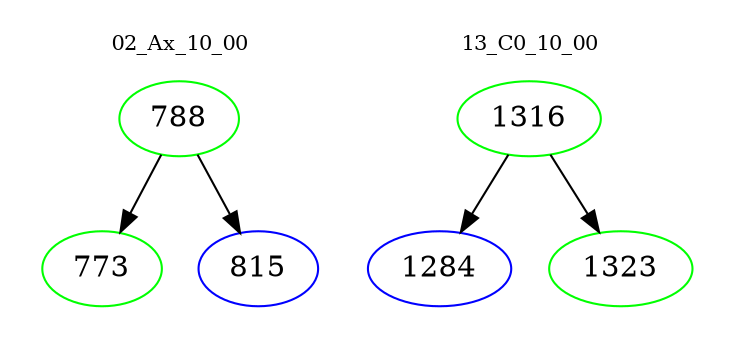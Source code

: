 digraph{
subgraph cluster_0 {
color = white
label = "02_Ax_10_00";
fontsize=10;
T0_788 [label="788", color="green"]
T0_788 -> T0_773 [color="black"]
T0_773 [label="773", color="green"]
T0_788 -> T0_815 [color="black"]
T0_815 [label="815", color="blue"]
}
subgraph cluster_1 {
color = white
label = "13_C0_10_00";
fontsize=10;
T1_1316 [label="1316", color="green"]
T1_1316 -> T1_1284 [color="black"]
T1_1284 [label="1284", color="blue"]
T1_1316 -> T1_1323 [color="black"]
T1_1323 [label="1323", color="green"]
}
}
